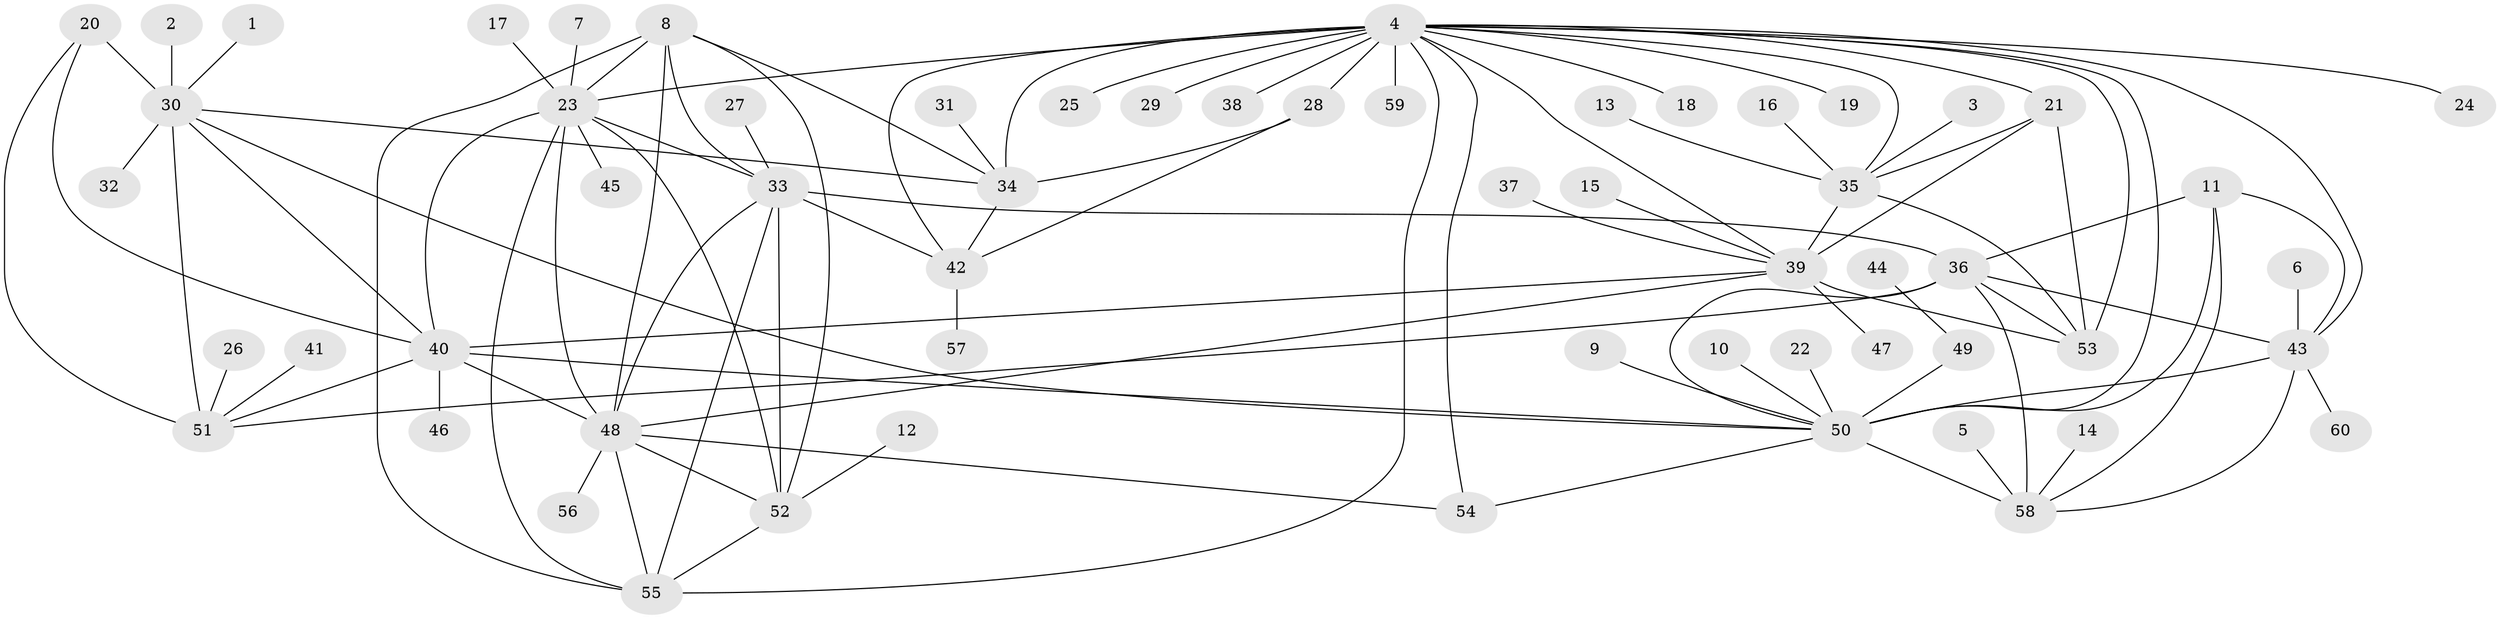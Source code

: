 // original degree distribution, {15: 0.008333333333333333, 8: 0.041666666666666664, 7: 0.05, 9: 0.05, 6: 0.03333333333333333, 11: 0.025, 5: 0.008333333333333333, 10: 0.03333333333333333, 2: 0.13333333333333333, 1: 0.5833333333333334, 3: 0.025, 4: 0.008333333333333333}
// Generated by graph-tools (version 1.1) at 2025/26/03/09/25 03:26:46]
// undirected, 60 vertices, 102 edges
graph export_dot {
graph [start="1"]
  node [color=gray90,style=filled];
  1;
  2;
  3;
  4;
  5;
  6;
  7;
  8;
  9;
  10;
  11;
  12;
  13;
  14;
  15;
  16;
  17;
  18;
  19;
  20;
  21;
  22;
  23;
  24;
  25;
  26;
  27;
  28;
  29;
  30;
  31;
  32;
  33;
  34;
  35;
  36;
  37;
  38;
  39;
  40;
  41;
  42;
  43;
  44;
  45;
  46;
  47;
  48;
  49;
  50;
  51;
  52;
  53;
  54;
  55;
  56;
  57;
  58;
  59;
  60;
  1 -- 30 [weight=1.0];
  2 -- 30 [weight=1.0];
  3 -- 35 [weight=1.0];
  4 -- 18 [weight=1.0];
  4 -- 19 [weight=1.0];
  4 -- 21 [weight=1.0];
  4 -- 23 [weight=1.0];
  4 -- 24 [weight=1.0];
  4 -- 25 [weight=1.0];
  4 -- 28 [weight=2.0];
  4 -- 29 [weight=1.0];
  4 -- 34 [weight=4.0];
  4 -- 35 [weight=1.0];
  4 -- 38 [weight=1.0];
  4 -- 39 [weight=2.0];
  4 -- 42 [weight=2.0];
  4 -- 43 [weight=1.0];
  4 -- 50 [weight=1.0];
  4 -- 53 [weight=1.0];
  4 -- 54 [weight=1.0];
  4 -- 55 [weight=1.0];
  4 -- 59 [weight=1.0];
  5 -- 58 [weight=1.0];
  6 -- 43 [weight=1.0];
  7 -- 23 [weight=1.0];
  8 -- 23 [weight=1.0];
  8 -- 33 [weight=1.0];
  8 -- 34 [weight=1.0];
  8 -- 48 [weight=1.0];
  8 -- 52 [weight=1.0];
  8 -- 55 [weight=1.0];
  9 -- 50 [weight=1.0];
  10 -- 50 [weight=1.0];
  11 -- 36 [weight=1.0];
  11 -- 43 [weight=1.0];
  11 -- 50 [weight=2.0];
  11 -- 58 [weight=1.0];
  12 -- 52 [weight=1.0];
  13 -- 35 [weight=1.0];
  14 -- 58 [weight=1.0];
  15 -- 39 [weight=1.0];
  16 -- 35 [weight=1.0];
  17 -- 23 [weight=1.0];
  20 -- 30 [weight=3.0];
  20 -- 40 [weight=1.0];
  20 -- 51 [weight=1.0];
  21 -- 35 [weight=1.0];
  21 -- 39 [weight=2.0];
  21 -- 53 [weight=1.0];
  22 -- 50 [weight=1.0];
  23 -- 33 [weight=1.0];
  23 -- 40 [weight=1.0];
  23 -- 45 [weight=1.0];
  23 -- 48 [weight=1.0];
  23 -- 52 [weight=1.0];
  23 -- 55 [weight=1.0];
  26 -- 51 [weight=1.0];
  27 -- 33 [weight=1.0];
  28 -- 34 [weight=2.0];
  28 -- 42 [weight=1.0];
  30 -- 32 [weight=1.0];
  30 -- 34 [weight=1.0];
  30 -- 40 [weight=3.0];
  30 -- 50 [weight=1.0];
  30 -- 51 [weight=3.0];
  31 -- 34 [weight=1.0];
  33 -- 36 [weight=1.0];
  33 -- 42 [weight=1.0];
  33 -- 48 [weight=1.0];
  33 -- 52 [weight=1.0];
  33 -- 55 [weight=1.0];
  34 -- 42 [weight=2.0];
  35 -- 39 [weight=2.0];
  35 -- 53 [weight=1.0];
  36 -- 43 [weight=1.0];
  36 -- 50 [weight=2.0];
  36 -- 51 [weight=1.0];
  36 -- 53 [weight=1.0];
  36 -- 58 [weight=1.0];
  37 -- 39 [weight=1.0];
  39 -- 40 [weight=1.0];
  39 -- 47 [weight=1.0];
  39 -- 48 [weight=1.0];
  39 -- 53 [weight=2.0];
  40 -- 46 [weight=1.0];
  40 -- 48 [weight=1.0];
  40 -- 50 [weight=1.0];
  40 -- 51 [weight=1.0];
  41 -- 51 [weight=1.0];
  42 -- 57 [weight=1.0];
  43 -- 50 [weight=2.0];
  43 -- 58 [weight=1.0];
  43 -- 60 [weight=1.0];
  44 -- 49 [weight=1.0];
  48 -- 52 [weight=1.0];
  48 -- 54 [weight=1.0];
  48 -- 55 [weight=1.0];
  48 -- 56 [weight=1.0];
  49 -- 50 [weight=1.0];
  50 -- 54 [weight=1.0];
  50 -- 58 [weight=2.0];
  52 -- 55 [weight=1.0];
}
